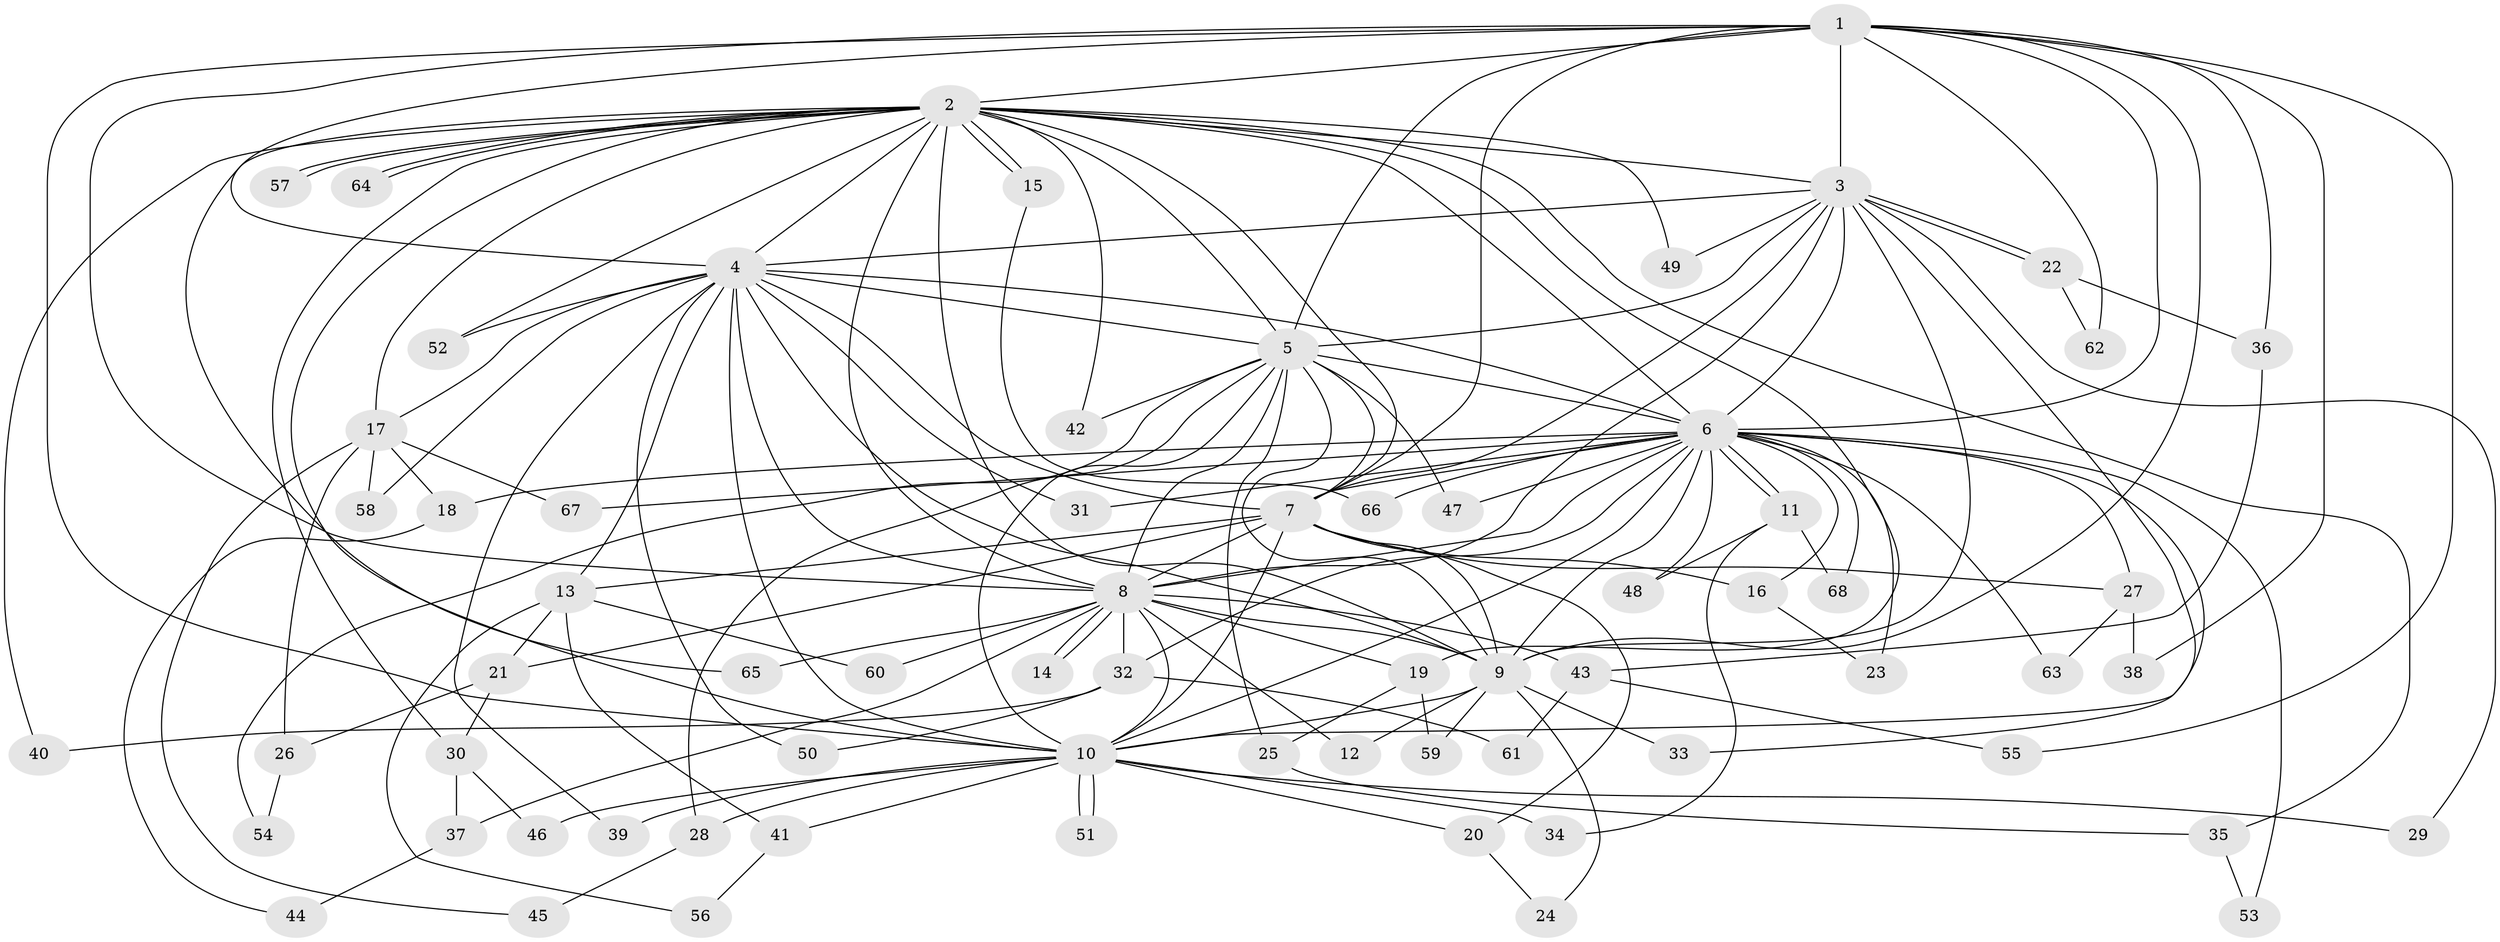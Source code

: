 // Generated by graph-tools (version 1.1) at 2025/43/03/09/25 04:43:22]
// undirected, 68 vertices, 161 edges
graph export_dot {
graph [start="1"]
  node [color=gray90,style=filled];
  1;
  2;
  3;
  4;
  5;
  6;
  7;
  8;
  9;
  10;
  11;
  12;
  13;
  14;
  15;
  16;
  17;
  18;
  19;
  20;
  21;
  22;
  23;
  24;
  25;
  26;
  27;
  28;
  29;
  30;
  31;
  32;
  33;
  34;
  35;
  36;
  37;
  38;
  39;
  40;
  41;
  42;
  43;
  44;
  45;
  46;
  47;
  48;
  49;
  50;
  51;
  52;
  53;
  54;
  55;
  56;
  57;
  58;
  59;
  60;
  61;
  62;
  63;
  64;
  65;
  66;
  67;
  68;
  1 -- 2;
  1 -- 3;
  1 -- 4;
  1 -- 5;
  1 -- 6;
  1 -- 7;
  1 -- 8;
  1 -- 9;
  1 -- 10;
  1 -- 36;
  1 -- 38;
  1 -- 55;
  1 -- 62;
  2 -- 3;
  2 -- 4;
  2 -- 5;
  2 -- 6;
  2 -- 7;
  2 -- 8;
  2 -- 9;
  2 -- 10;
  2 -- 15;
  2 -- 15;
  2 -- 17;
  2 -- 19;
  2 -- 30;
  2 -- 35;
  2 -- 40;
  2 -- 42;
  2 -- 49;
  2 -- 52;
  2 -- 57;
  2 -- 57;
  2 -- 64;
  2 -- 64;
  2 -- 65;
  3 -- 4;
  3 -- 5;
  3 -- 6;
  3 -- 7;
  3 -- 8;
  3 -- 9;
  3 -- 10;
  3 -- 22;
  3 -- 22;
  3 -- 29;
  3 -- 49;
  4 -- 5;
  4 -- 6;
  4 -- 7;
  4 -- 8;
  4 -- 9;
  4 -- 10;
  4 -- 13;
  4 -- 17;
  4 -- 31;
  4 -- 39;
  4 -- 50;
  4 -- 52;
  4 -- 58;
  5 -- 6;
  5 -- 7;
  5 -- 8;
  5 -- 9;
  5 -- 10;
  5 -- 25;
  5 -- 28;
  5 -- 42;
  5 -- 47;
  5 -- 54;
  6 -- 7;
  6 -- 8;
  6 -- 9;
  6 -- 10;
  6 -- 11;
  6 -- 11;
  6 -- 16;
  6 -- 18;
  6 -- 23;
  6 -- 27;
  6 -- 31;
  6 -- 32;
  6 -- 33;
  6 -- 47;
  6 -- 48;
  6 -- 53;
  6 -- 63;
  6 -- 66;
  6 -- 67;
  6 -- 68;
  7 -- 8;
  7 -- 9;
  7 -- 10;
  7 -- 13;
  7 -- 16;
  7 -- 20;
  7 -- 21;
  7 -- 27;
  8 -- 9;
  8 -- 10;
  8 -- 12;
  8 -- 14;
  8 -- 14;
  8 -- 19;
  8 -- 32;
  8 -- 37;
  8 -- 43;
  8 -- 60;
  8 -- 65;
  9 -- 10;
  9 -- 12;
  9 -- 24;
  9 -- 33;
  9 -- 59;
  10 -- 20;
  10 -- 28;
  10 -- 29;
  10 -- 34;
  10 -- 39;
  10 -- 41;
  10 -- 46;
  10 -- 51;
  10 -- 51;
  11 -- 34;
  11 -- 48;
  11 -- 68;
  13 -- 21;
  13 -- 41;
  13 -- 56;
  13 -- 60;
  15 -- 66;
  16 -- 23;
  17 -- 18;
  17 -- 26;
  17 -- 45;
  17 -- 58;
  17 -- 67;
  18 -- 44;
  19 -- 25;
  19 -- 59;
  20 -- 24;
  21 -- 26;
  21 -- 30;
  22 -- 36;
  22 -- 62;
  25 -- 35;
  26 -- 54;
  27 -- 38;
  27 -- 63;
  28 -- 45;
  30 -- 37;
  30 -- 46;
  32 -- 40;
  32 -- 50;
  32 -- 61;
  35 -- 53;
  36 -- 43;
  37 -- 44;
  41 -- 56;
  43 -- 55;
  43 -- 61;
}
